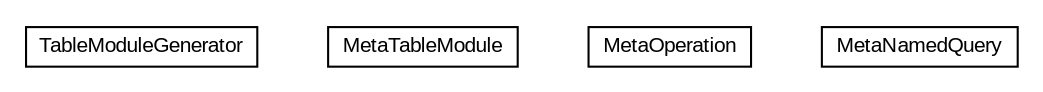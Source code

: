 #!/usr/local/bin/dot
#
# Class diagram 
# Generated by UMLGraph version R5_6-24-gf6e263 (http://www.umlgraph.org/)
#

digraph G {
	edge [fontname="arial",fontsize=10,labelfontname="arial",labelfontsize=10];
	node [fontname="arial",fontsize=10,shape=plaintext];
	nodesep=0.25;
	ranksep=0.5;
	// net.trajano.apt.jpa.internal.TableModuleGenerator
	c6 [label=<<table title="net.trajano.apt.jpa.internal.TableModuleGenerator" border="0" cellborder="1" cellspacing="0" cellpadding="2" port="p" href="./TableModuleGenerator.html">
		<tr><td><table border="0" cellspacing="0" cellpadding="1">
<tr><td align="center" balign="center"> TableModuleGenerator </td></tr>
		</table></td></tr>
		</table>>, URL="./TableModuleGenerator.html", fontname="arial", fontcolor="black", fontsize=10.0];
	// net.trajano.apt.jpa.internal.MetaTableModule
	c7 [label=<<table title="net.trajano.apt.jpa.internal.MetaTableModule" border="0" cellborder="1" cellspacing="0" cellpadding="2" port="p" href="./MetaTableModule.html">
		<tr><td><table border="0" cellspacing="0" cellpadding="1">
<tr><td align="center" balign="center"> MetaTableModule </td></tr>
		</table></td></tr>
		</table>>, URL="./MetaTableModule.html", fontname="arial", fontcolor="black", fontsize=10.0];
	// net.trajano.apt.jpa.internal.MetaOperation
	c8 [label=<<table title="net.trajano.apt.jpa.internal.MetaOperation" border="0" cellborder="1" cellspacing="0" cellpadding="2" port="p" href="./MetaOperation.html">
		<tr><td><table border="0" cellspacing="0" cellpadding="1">
<tr><td align="center" balign="center"> MetaOperation </td></tr>
		</table></td></tr>
		</table>>, URL="./MetaOperation.html", fontname="arial", fontcolor="black", fontsize=10.0];
	// net.trajano.apt.jpa.internal.MetaNamedQuery
	c9 [label=<<table title="net.trajano.apt.jpa.internal.MetaNamedQuery" border="0" cellborder="1" cellspacing="0" cellpadding="2" port="p" href="./MetaNamedQuery.html">
		<tr><td><table border="0" cellspacing="0" cellpadding="1">
<tr><td align="center" balign="center"> MetaNamedQuery </td></tr>
		</table></td></tr>
		</table>>, URL="./MetaNamedQuery.html", fontname="arial", fontcolor="black", fontsize=10.0];
}

